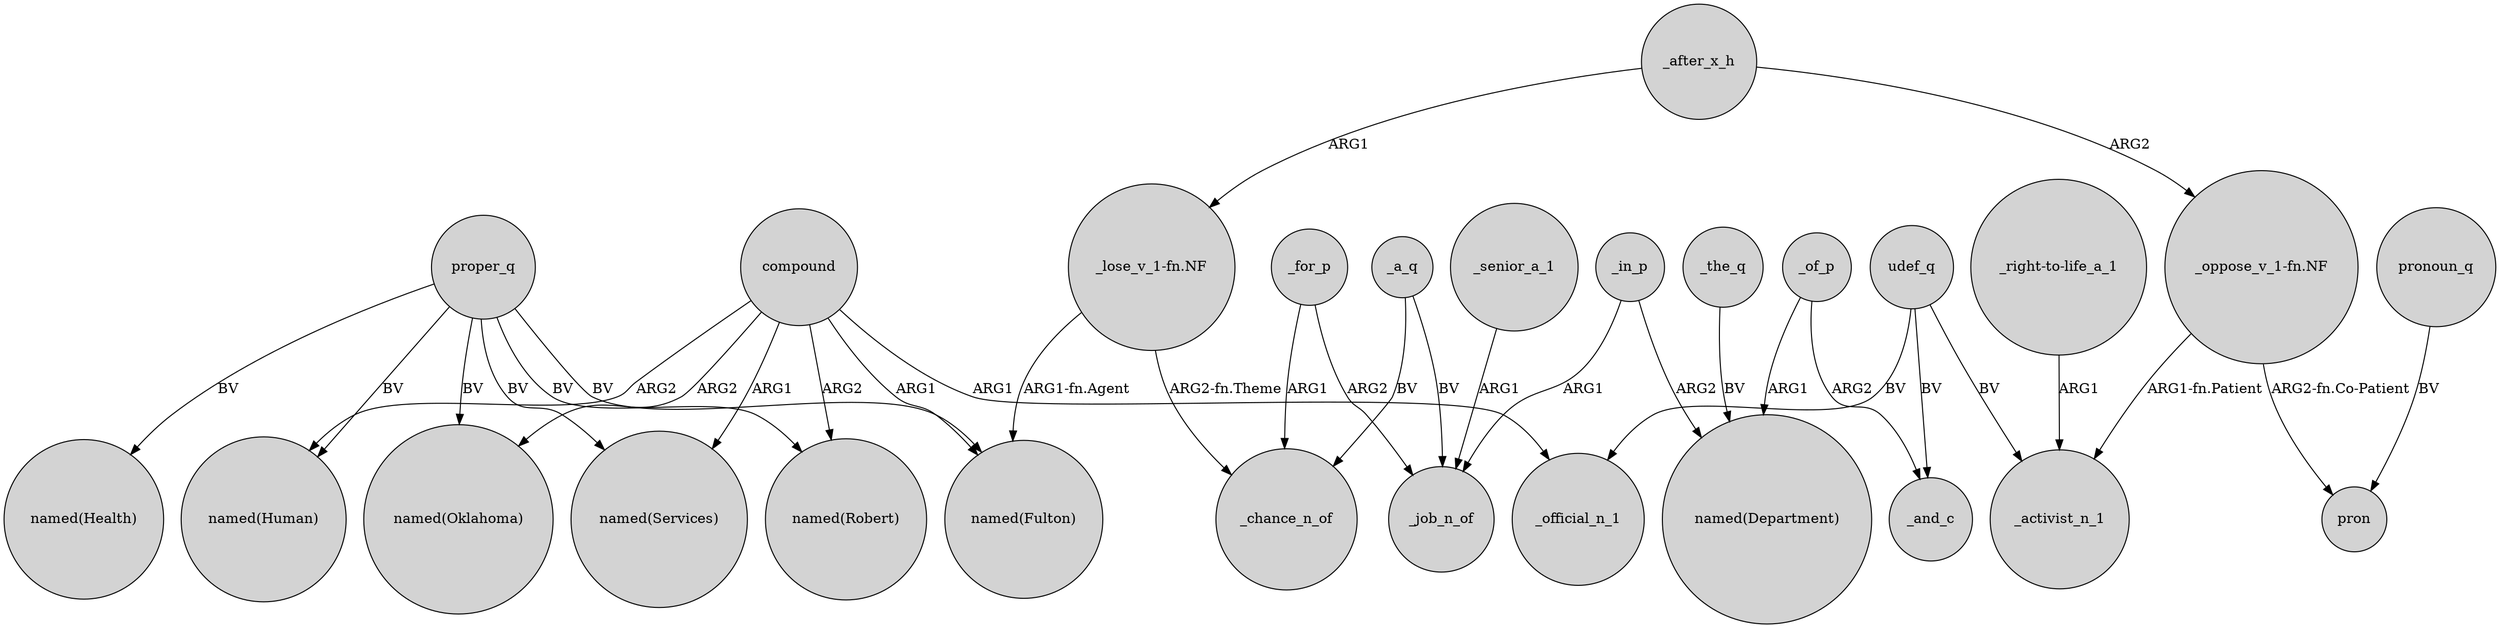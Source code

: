 digraph {
	node [shape=circle style=filled]
	compound -> "named(Human)" [label=ARG2]
	_in_p -> _job_n_of [label=ARG1]
	_for_p -> _job_n_of [label=ARG2]
	"_oppose_v_1-fn.NF" -> pron [label="ARG2-fn.Co-Patient"]
	compound -> "named(Services)" [label=ARG1]
	_a_q -> _job_n_of [label=BV]
	compound -> "named(Robert)" [label=ARG2]
	_of_p -> _and_c [label=ARG2]
	proper_q -> "named(Health)" [label=BV]
	proper_q -> "named(Services)" [label=BV]
	"_lose_v_1-fn.NF" -> "named(Fulton)" [label="ARG1-fn.Agent"]
	proper_q -> "named(Fulton)" [label=BV]
	_in_p -> "named(Department)" [label=ARG2]
	proper_q -> "named(Human)" [label=BV]
	"_lose_v_1-fn.NF" -> _chance_n_of [label="ARG2-fn.Theme"]
	pronoun_q -> pron [label=BV]
	compound -> "named(Fulton)" [label=ARG1]
	compound -> "named(Oklahoma)" [label=ARG2]
	_a_q -> _chance_n_of [label=BV]
	udef_q -> _official_n_1 [label=BV]
	proper_q -> "named(Robert)" [label=BV]
	_of_p -> "named(Department)" [label=ARG1]
	_senior_a_1 -> _job_n_of [label=ARG1]
	proper_q -> "named(Oklahoma)" [label=BV]
	_the_q -> "named(Department)" [label=BV]
	_after_x_h -> "_lose_v_1-fn.NF" [label=ARG1]
	udef_q -> _activist_n_1 [label=BV]
	_for_p -> _chance_n_of [label=ARG1]
	"_oppose_v_1-fn.NF" -> _activist_n_1 [label="ARG1-fn.Patient"]
	compound -> _official_n_1 [label=ARG1]
	udef_q -> _and_c [label=BV]
	_after_x_h -> "_oppose_v_1-fn.NF" [label=ARG2]
	"_right-to-life_a_1" -> _activist_n_1 [label=ARG1]
}
